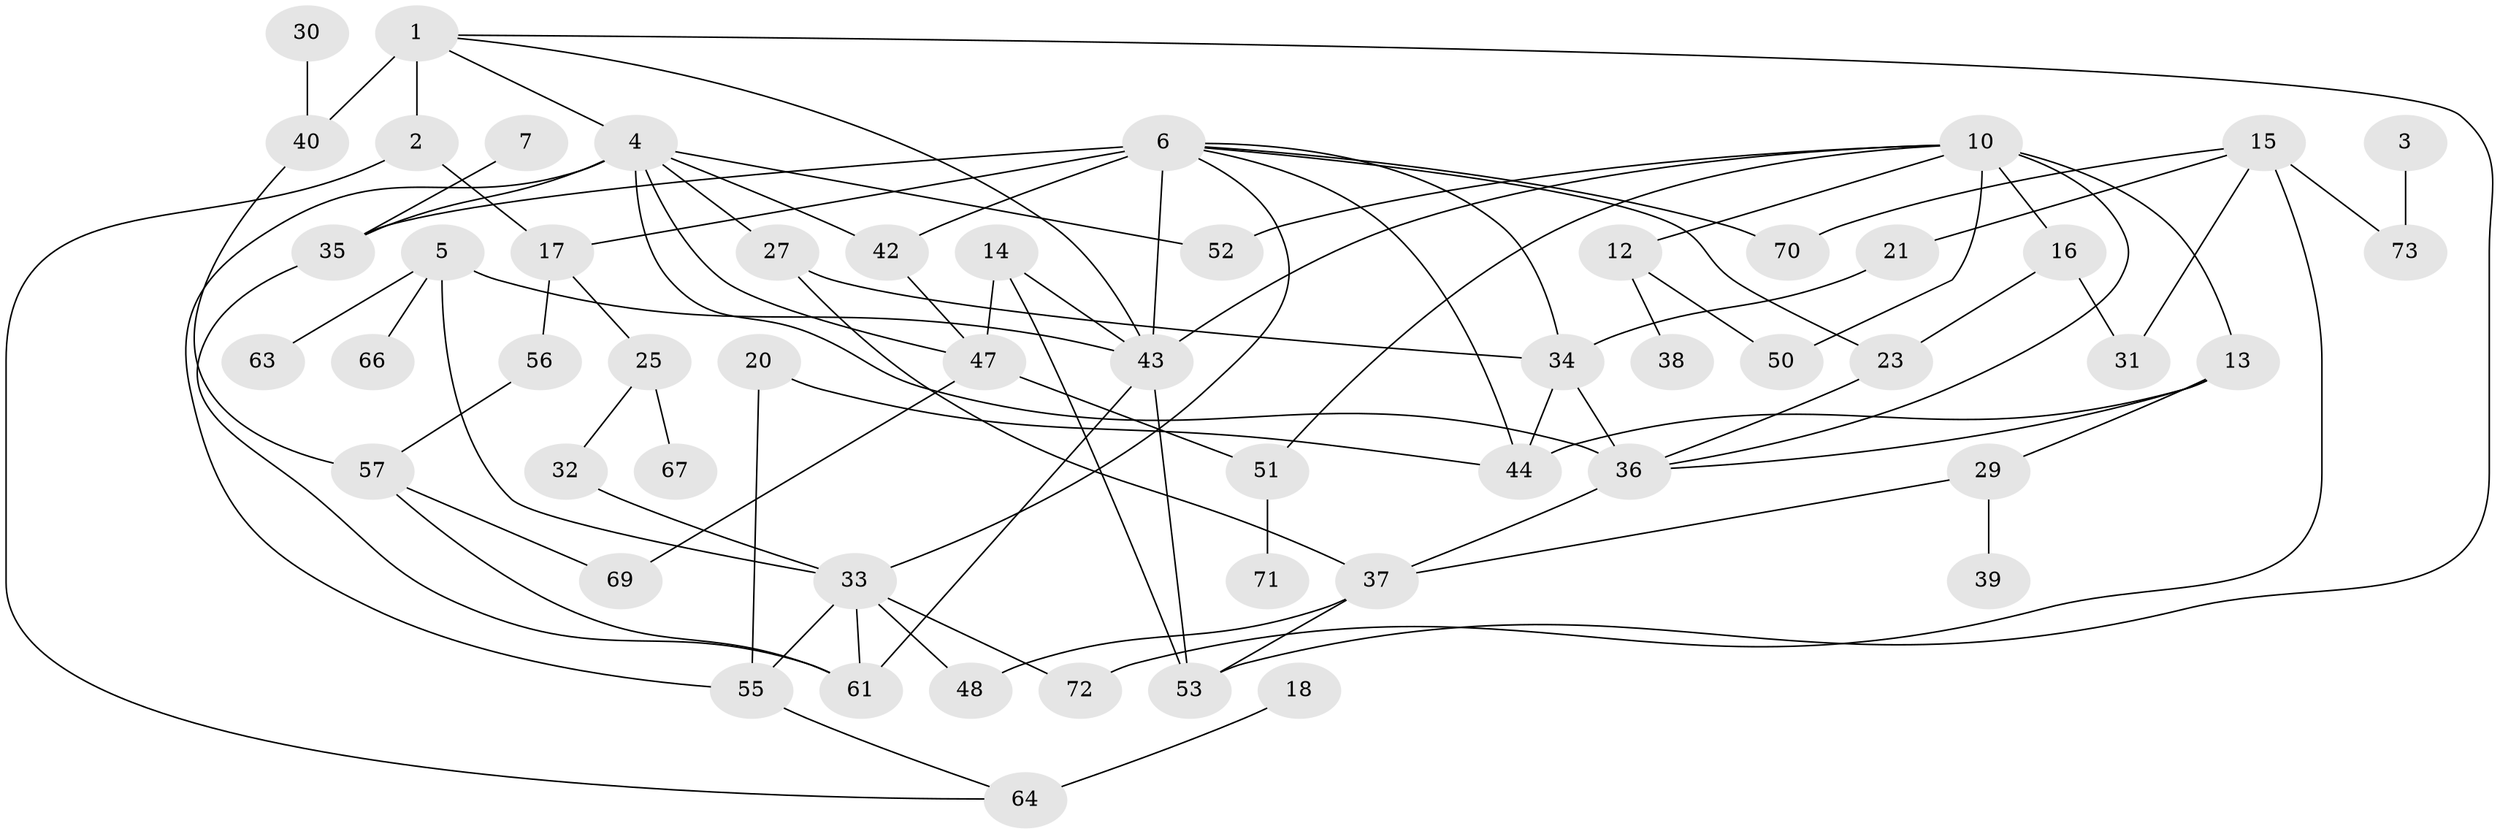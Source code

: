 // original degree distribution, {8: 0.0136986301369863, 1: 0.2054794520547945, 2: 0.3219178082191781, 4: 0.0684931506849315, 0: 0.1232876712328767, 3: 0.1917808219178082, 5: 0.04794520547945205, 7: 0.00684931506849315, 6: 0.02054794520547945}
// Generated by graph-tools (version 1.1) at 2025/33/03/09/25 02:33:25]
// undirected, 54 vertices, 88 edges
graph export_dot {
graph [start="1"]
  node [color=gray90,style=filled];
  1;
  2;
  3;
  4;
  5;
  6;
  7;
  10;
  12;
  13;
  14;
  15;
  16;
  17;
  18;
  20;
  21;
  23;
  25;
  27;
  29;
  30;
  31;
  32;
  33;
  34;
  35;
  36;
  37;
  38;
  39;
  40;
  42;
  43;
  44;
  47;
  48;
  50;
  51;
  52;
  53;
  55;
  56;
  57;
  61;
  63;
  64;
  66;
  67;
  69;
  70;
  71;
  72;
  73;
  1 -- 2 [weight=1.0];
  1 -- 4 [weight=1.0];
  1 -- 40 [weight=3.0];
  1 -- 43 [weight=1.0];
  1 -- 53 [weight=1.0];
  2 -- 17 [weight=1.0];
  2 -- 64 [weight=1.0];
  3 -- 73 [weight=1.0];
  4 -- 27 [weight=1.0];
  4 -- 35 [weight=1.0];
  4 -- 36 [weight=3.0];
  4 -- 42 [weight=1.0];
  4 -- 47 [weight=1.0];
  4 -- 52 [weight=1.0];
  4 -- 55 [weight=1.0];
  5 -- 33 [weight=1.0];
  5 -- 43 [weight=1.0];
  5 -- 63 [weight=1.0];
  5 -- 66 [weight=1.0];
  6 -- 17 [weight=3.0];
  6 -- 23 [weight=1.0];
  6 -- 33 [weight=1.0];
  6 -- 34 [weight=1.0];
  6 -- 35 [weight=1.0];
  6 -- 42 [weight=1.0];
  6 -- 43 [weight=1.0];
  6 -- 44 [weight=1.0];
  6 -- 70 [weight=1.0];
  7 -- 35 [weight=1.0];
  10 -- 12 [weight=1.0];
  10 -- 13 [weight=1.0];
  10 -- 16 [weight=1.0];
  10 -- 36 [weight=2.0];
  10 -- 43 [weight=1.0];
  10 -- 50 [weight=1.0];
  10 -- 51 [weight=1.0];
  10 -- 52 [weight=1.0];
  12 -- 38 [weight=1.0];
  12 -- 50 [weight=1.0];
  13 -- 29 [weight=1.0];
  13 -- 36 [weight=1.0];
  13 -- 44 [weight=2.0];
  14 -- 43 [weight=1.0];
  14 -- 47 [weight=1.0];
  14 -- 53 [weight=1.0];
  15 -- 21 [weight=1.0];
  15 -- 31 [weight=1.0];
  15 -- 70 [weight=1.0];
  15 -- 72 [weight=1.0];
  15 -- 73 [weight=1.0];
  16 -- 23 [weight=1.0];
  16 -- 31 [weight=1.0];
  17 -- 25 [weight=1.0];
  17 -- 56 [weight=1.0];
  18 -- 64 [weight=2.0];
  20 -- 44 [weight=1.0];
  20 -- 55 [weight=1.0];
  21 -- 34 [weight=1.0];
  23 -- 36 [weight=1.0];
  25 -- 32 [weight=1.0];
  25 -- 67 [weight=1.0];
  27 -- 34 [weight=1.0];
  27 -- 37 [weight=1.0];
  29 -- 37 [weight=1.0];
  29 -- 39 [weight=1.0];
  30 -- 40 [weight=1.0];
  32 -- 33 [weight=1.0];
  33 -- 48 [weight=1.0];
  33 -- 55 [weight=2.0];
  33 -- 61 [weight=1.0];
  33 -- 72 [weight=1.0];
  34 -- 36 [weight=1.0];
  34 -- 44 [weight=1.0];
  35 -- 61 [weight=1.0];
  36 -- 37 [weight=1.0];
  37 -- 48 [weight=1.0];
  37 -- 53 [weight=2.0];
  40 -- 57 [weight=1.0];
  42 -- 47 [weight=1.0];
  43 -- 53 [weight=1.0];
  43 -- 61 [weight=1.0];
  47 -- 51 [weight=1.0];
  47 -- 69 [weight=1.0];
  51 -- 71 [weight=1.0];
  55 -- 64 [weight=1.0];
  56 -- 57 [weight=1.0];
  57 -- 61 [weight=1.0];
  57 -- 69 [weight=1.0];
}
